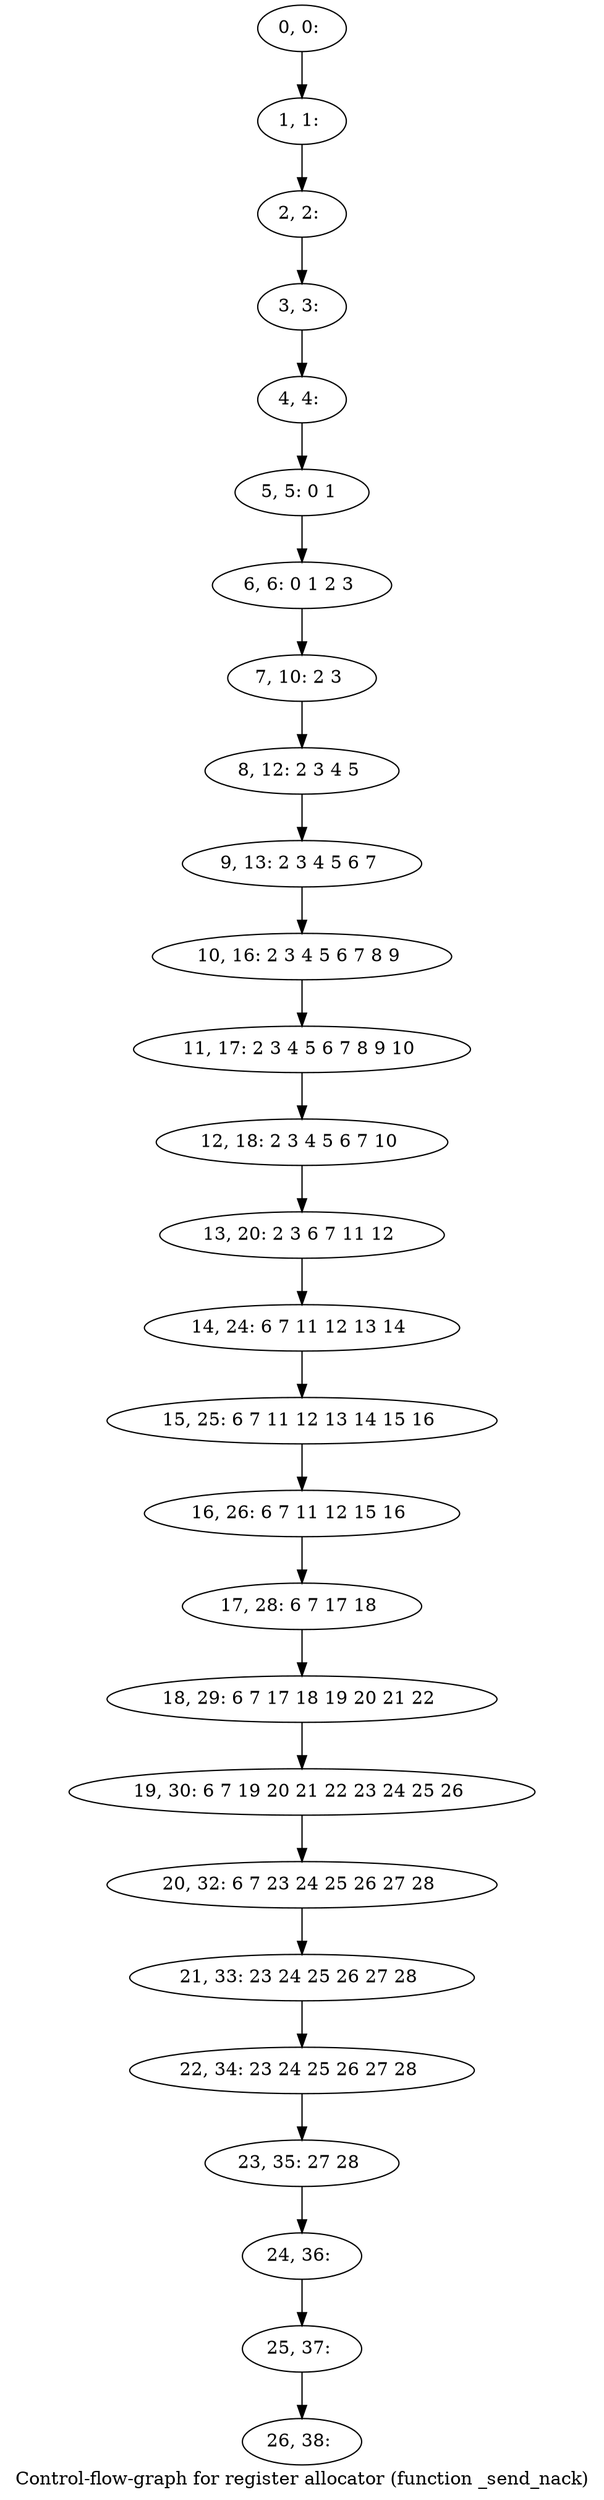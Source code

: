 digraph G {
graph [label="Control-flow-graph for register allocator (function _send_nack)"]
0[label="0, 0: "];
1[label="1, 1: "];
2[label="2, 2: "];
3[label="3, 3: "];
4[label="4, 4: "];
5[label="5, 5: 0 1 "];
6[label="6, 6: 0 1 2 3 "];
7[label="7, 10: 2 3 "];
8[label="8, 12: 2 3 4 5 "];
9[label="9, 13: 2 3 4 5 6 7 "];
10[label="10, 16: 2 3 4 5 6 7 8 9 "];
11[label="11, 17: 2 3 4 5 6 7 8 9 10 "];
12[label="12, 18: 2 3 4 5 6 7 10 "];
13[label="13, 20: 2 3 6 7 11 12 "];
14[label="14, 24: 6 7 11 12 13 14 "];
15[label="15, 25: 6 7 11 12 13 14 15 16 "];
16[label="16, 26: 6 7 11 12 15 16 "];
17[label="17, 28: 6 7 17 18 "];
18[label="18, 29: 6 7 17 18 19 20 21 22 "];
19[label="19, 30: 6 7 19 20 21 22 23 24 25 26 "];
20[label="20, 32: 6 7 23 24 25 26 27 28 "];
21[label="21, 33: 23 24 25 26 27 28 "];
22[label="22, 34: 23 24 25 26 27 28 "];
23[label="23, 35: 27 28 "];
24[label="24, 36: "];
25[label="25, 37: "];
26[label="26, 38: "];
0->1 ;
1->2 ;
2->3 ;
3->4 ;
4->5 ;
5->6 ;
6->7 ;
7->8 ;
8->9 ;
9->10 ;
10->11 ;
11->12 ;
12->13 ;
13->14 ;
14->15 ;
15->16 ;
16->17 ;
17->18 ;
18->19 ;
19->20 ;
20->21 ;
21->22 ;
22->23 ;
23->24 ;
24->25 ;
25->26 ;
}
